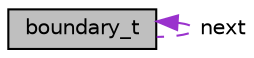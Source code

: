 digraph "boundary_t"
{
 // INTERACTIVE_SVG=YES
 // LATEX_PDF_SIZE
  edge [fontname="Helvetica",fontsize="10",labelfontname="Helvetica",labelfontsize="10"];
  node [fontname="Helvetica",fontsize="10",shape=record];
  Node1 [label="boundary_t",height=0.2,width=0.4,color="black", fillcolor="grey75", style="filled", fontcolor="black",tooltip="Structure that holds the information of a boundary condition."];
  Node1 -> Node1 [dir="back",color="darkorchid3",fontsize="10",style="dashed",label=" next" ,fontname="Helvetica"];
}
